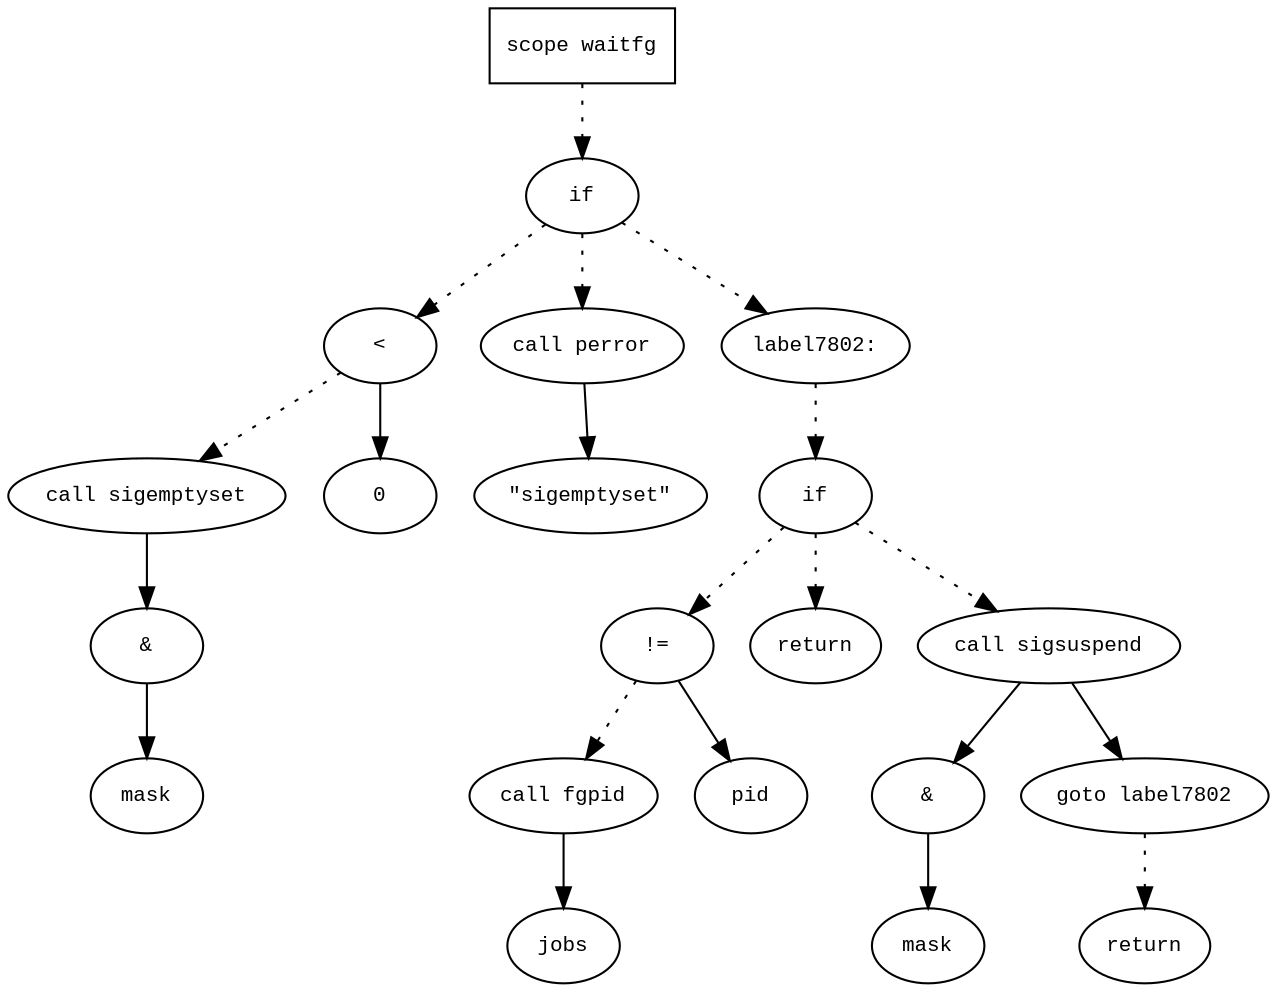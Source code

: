 digraph AST {
  graph [fontname="Times New Roman",fontsize=10];
  node  [fontname="Courier New",fontsize=10];
  edge  [fontname="Times New Roman",fontsize=10];

  node1 [label="scope waitfg",shape=box];
  node2 [label="if",shape=ellipse];
  node1 -> node2 [style=dotted];
  node3 [label="<",shape=ellipse];
  node4 [label="call sigemptyset",shape=ellipse];
  node5 [label="&",shape=ellipse];
  node4 -> node5;
  node6 [label="mask",shape=ellipse];
  node5 -> node6;
  node3 -> node4 [style=dotted];
  node7 [label="0",shape=ellipse];
  node3 -> node7;
  node2 -> node3 [style=dotted];
  node8 [label="call perror",shape=ellipse];
  node9 [label="\"sigemptyset\"",shape=ellipse];
  node8 -> node9;
  node2 -> node8 [style=dotted];
  node10 [label="label7802:",shape=ellipse];
  node2 -> node10 [style=dotted];
  node11 [label="if",shape=ellipse];
  node10 -> node11 [style=dotted];
  node12 [label="!=",shape=ellipse];
  node13 [label="call fgpid",shape=ellipse];
  node14 [label="jobs",shape=ellipse];
  node13 -> node14;
  node12 -> node13 [style=dotted];
  node15 [label="pid",shape=ellipse];
  node12 -> node15;
  node11 -> node12 [style=dotted];
  node16 [label="return",shape=ellipse];
  node11 -> node16 [style=dotted];
  node17 [label="call sigsuspend",shape=ellipse];
  node18 [label="&",shape=ellipse];
  node17 -> node18;
  node19 [label="mask",shape=ellipse];
  node18 -> node19;
  node11 -> node17 [style=dotted];
  node20 [label="goto label7802",shape=ellipse];
  node17 -> node20;
  node21 [label="return",shape=ellipse];
  node20 -> node21 [style=dotted];
} 